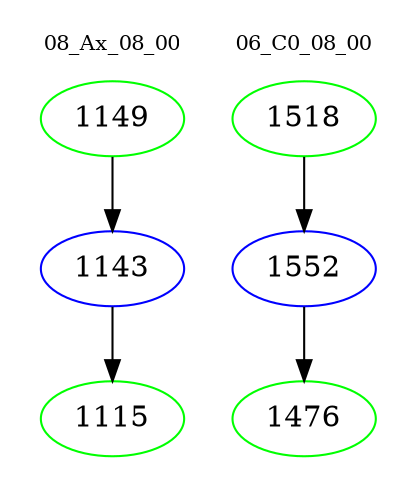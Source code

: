 digraph{
subgraph cluster_0 {
color = white
label = "08_Ax_08_00";
fontsize=10;
T0_1149 [label="1149", color="green"]
T0_1149 -> T0_1143 [color="black"]
T0_1143 [label="1143", color="blue"]
T0_1143 -> T0_1115 [color="black"]
T0_1115 [label="1115", color="green"]
}
subgraph cluster_1 {
color = white
label = "06_C0_08_00";
fontsize=10;
T1_1518 [label="1518", color="green"]
T1_1518 -> T1_1552 [color="black"]
T1_1552 [label="1552", color="blue"]
T1_1552 -> T1_1476 [color="black"]
T1_1476 [label="1476", color="green"]
}
}
